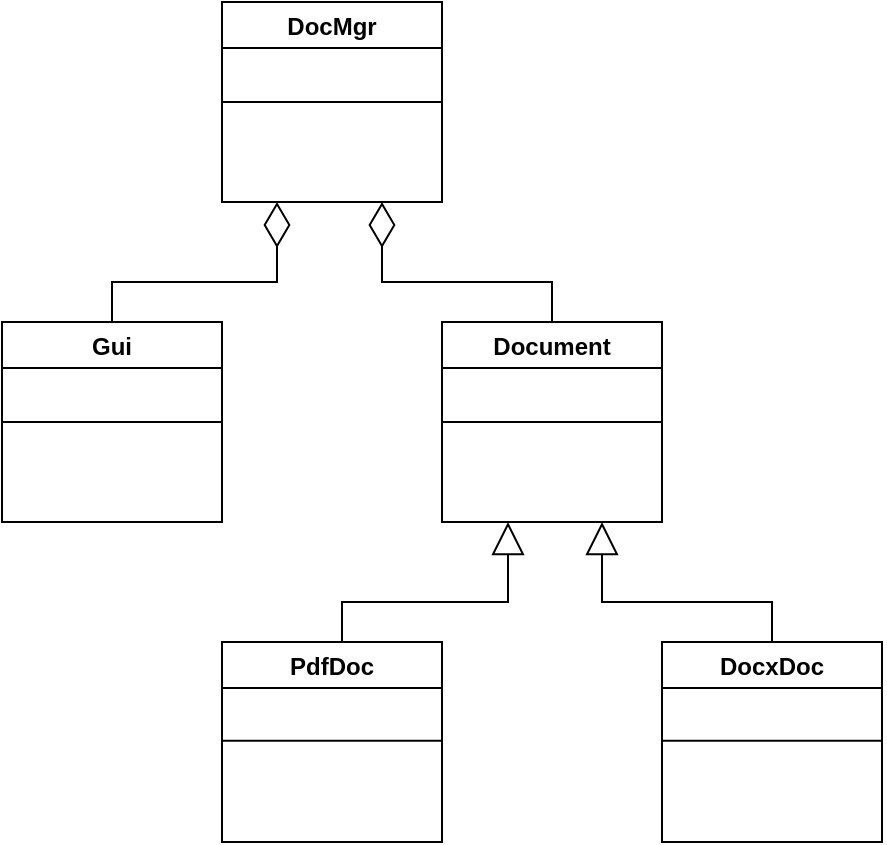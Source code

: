 <mxfile version="20.5.3" type="device"><diagram id="UheKGzvNyWsD8UQ2VQwL" name="Page-1"><mxGraphModel dx="1391" dy="900" grid="1" gridSize="10" guides="1" tooltips="1" connect="1" arrows="1" fold="1" page="1" pageScale="1" pageWidth="850" pageHeight="1100" math="0" shadow="0"><root><mxCell id="0"/><mxCell id="1" parent="0"/><mxCell id="O-h05hFOaUAf8OmrYnHn-3" style="edgeStyle=orthogonalEdgeStyle;rounded=0;orthogonalLoop=1;jettySize=auto;html=1;exitX=0.5;exitY=0;exitDx=0;exitDy=0;entryX=0.25;entryY=1;entryDx=0;entryDy=0;endArrow=diamondThin;endFill=0;endSize=20;" edge="1" parent="1" source="O-h05hFOaUAf8OmrYnHn-10" target="O-h05hFOaUAf8OmrYnHn-7"><mxGeometry relative="1" as="geometry"><mxPoint x="340" y="370" as="sourcePoint"/><mxPoint x="410" y="280" as="targetPoint"/><Array as="points"><mxPoint x="325" y="340"/><mxPoint x="408" y="340"/></Array></mxGeometry></mxCell><mxCell id="O-h05hFOaUAf8OmrYnHn-7" value="DocMgr" style="swimlane;" vertex="1" parent="1"><mxGeometry x="380" y="200" width="110" height="100" as="geometry"/></mxCell><mxCell id="O-h05hFOaUAf8OmrYnHn-8" value="" style="endArrow=none;html=1;rounded=0;endSize=20;entryX=1;entryY=0.5;entryDx=0;entryDy=0;exitX=0;exitY=0.5;exitDx=0;exitDy=0;" edge="1" parent="1" source="O-h05hFOaUAf8OmrYnHn-7" target="O-h05hFOaUAf8OmrYnHn-7"><mxGeometry width="50" height="50" relative="1" as="geometry"><mxPoint x="400" y="420" as="sourcePoint"/><mxPoint x="450" y="370" as="targetPoint"/></mxGeometry></mxCell><mxCell id="O-h05hFOaUAf8OmrYnHn-10" value="Gui" style="swimlane;" vertex="1" parent="1"><mxGeometry x="270" y="360" width="110" height="100" as="geometry"/></mxCell><mxCell id="O-h05hFOaUAf8OmrYnHn-11" value="Document" style="swimlane;" vertex="1" parent="1"><mxGeometry x="490" y="360" width="110" height="100" as="geometry"/></mxCell><mxCell id="O-h05hFOaUAf8OmrYnHn-12" value="" style="endArrow=none;html=1;rounded=0;endSize=20;entryX=1;entryY=0.5;entryDx=0;entryDy=0;exitX=0;exitY=0.5;exitDx=0;exitDy=0;" edge="1" parent="1" source="O-h05hFOaUAf8OmrYnHn-10" target="O-h05hFOaUAf8OmrYnHn-10"><mxGeometry width="50" height="50" relative="1" as="geometry"><mxPoint x="260" y="410" as="sourcePoint"/><mxPoint x="540" y="570" as="targetPoint"/></mxGeometry></mxCell><mxCell id="O-h05hFOaUAf8OmrYnHn-13" value="" style="endArrow=none;html=1;rounded=0;endSize=20;entryX=0;entryY=0.5;entryDx=0;entryDy=0;exitX=1;exitY=0.5;exitDx=0;exitDy=0;" edge="1" parent="1" source="O-h05hFOaUAf8OmrYnHn-11" target="O-h05hFOaUAf8OmrYnHn-11"><mxGeometry width="50" height="50" relative="1" as="geometry"><mxPoint x="410" y="430" as="sourcePoint"/><mxPoint x="460" y="380" as="targetPoint"/></mxGeometry></mxCell><mxCell id="O-h05hFOaUAf8OmrYnHn-15" style="edgeStyle=orthogonalEdgeStyle;rounded=0;orthogonalLoop=1;jettySize=auto;html=1;exitX=0.5;exitY=0;exitDx=0;exitDy=0;endArrow=diamondThin;endFill=0;endSize=20;" edge="1" parent="1" source="O-h05hFOaUAf8OmrYnHn-11"><mxGeometry relative="1" as="geometry"><mxPoint x="335" y="370" as="sourcePoint"/><mxPoint x="460" y="300" as="targetPoint"/><Array as="points"><mxPoint x="545" y="340"/><mxPoint x="460" y="340"/></Array></mxGeometry></mxCell><mxCell id="O-h05hFOaUAf8OmrYnHn-16" value="PdfDoc" style="swimlane;" vertex="1" parent="1"><mxGeometry x="380" y="520" width="110" height="100" as="geometry"/></mxCell><mxCell id="O-h05hFOaUAf8OmrYnHn-18" value="" style="endArrow=none;html=1;rounded=0;endSize=20;entryX=0;entryY=0.5;entryDx=0;entryDy=0;exitX=1;exitY=0.5;exitDx=0;exitDy=0;" edge="1" parent="O-h05hFOaUAf8OmrYnHn-16"><mxGeometry width="50" height="50" relative="1" as="geometry"><mxPoint x="110" y="49.41" as="sourcePoint"/><mxPoint y="49.41" as="targetPoint"/></mxGeometry></mxCell><mxCell id="O-h05hFOaUAf8OmrYnHn-17" value="DocxDoc" style="swimlane;" vertex="1" parent="1"><mxGeometry x="600" y="520" width="110" height="100" as="geometry"/></mxCell><mxCell id="O-h05hFOaUAf8OmrYnHn-19" value="" style="endArrow=none;html=1;rounded=0;endSize=20;entryX=0;entryY=0.5;entryDx=0;entryDy=0;exitX=1;exitY=0.5;exitDx=0;exitDy=0;" edge="1" parent="O-h05hFOaUAf8OmrYnHn-17"><mxGeometry width="50" height="50" relative="1" as="geometry"><mxPoint x="110" y="49.41" as="sourcePoint"/><mxPoint y="49.41" as="targetPoint"/></mxGeometry></mxCell><mxCell id="O-h05hFOaUAf8OmrYnHn-20" style="edgeStyle=orthogonalEdgeStyle;rounded=0;orthogonalLoop=1;jettySize=auto;html=1;exitX=0.5;exitY=0;exitDx=0;exitDy=0;endArrow=block;endFill=0;endSize=14;" edge="1" parent="1"><mxGeometry relative="1" as="geometry"><mxPoint x="655" y="520" as="sourcePoint"/><mxPoint x="570" y="460" as="targetPoint"/><Array as="points"><mxPoint x="655" y="500"/><mxPoint x="570" y="500"/></Array></mxGeometry></mxCell><mxCell id="O-h05hFOaUAf8OmrYnHn-21" style="edgeStyle=orthogonalEdgeStyle;rounded=0;orthogonalLoop=1;jettySize=auto;html=1;exitX=0.5;exitY=0;exitDx=0;exitDy=0;endArrow=block;endFill=0;endSize=14;" edge="1" parent="1"><mxGeometry relative="1" as="geometry"><mxPoint x="440" y="520" as="sourcePoint"/><mxPoint x="523" y="460" as="targetPoint"/><Array as="points"><mxPoint x="440" y="500"/><mxPoint x="523" y="500"/></Array></mxGeometry></mxCell></root></mxGraphModel></diagram></mxfile>